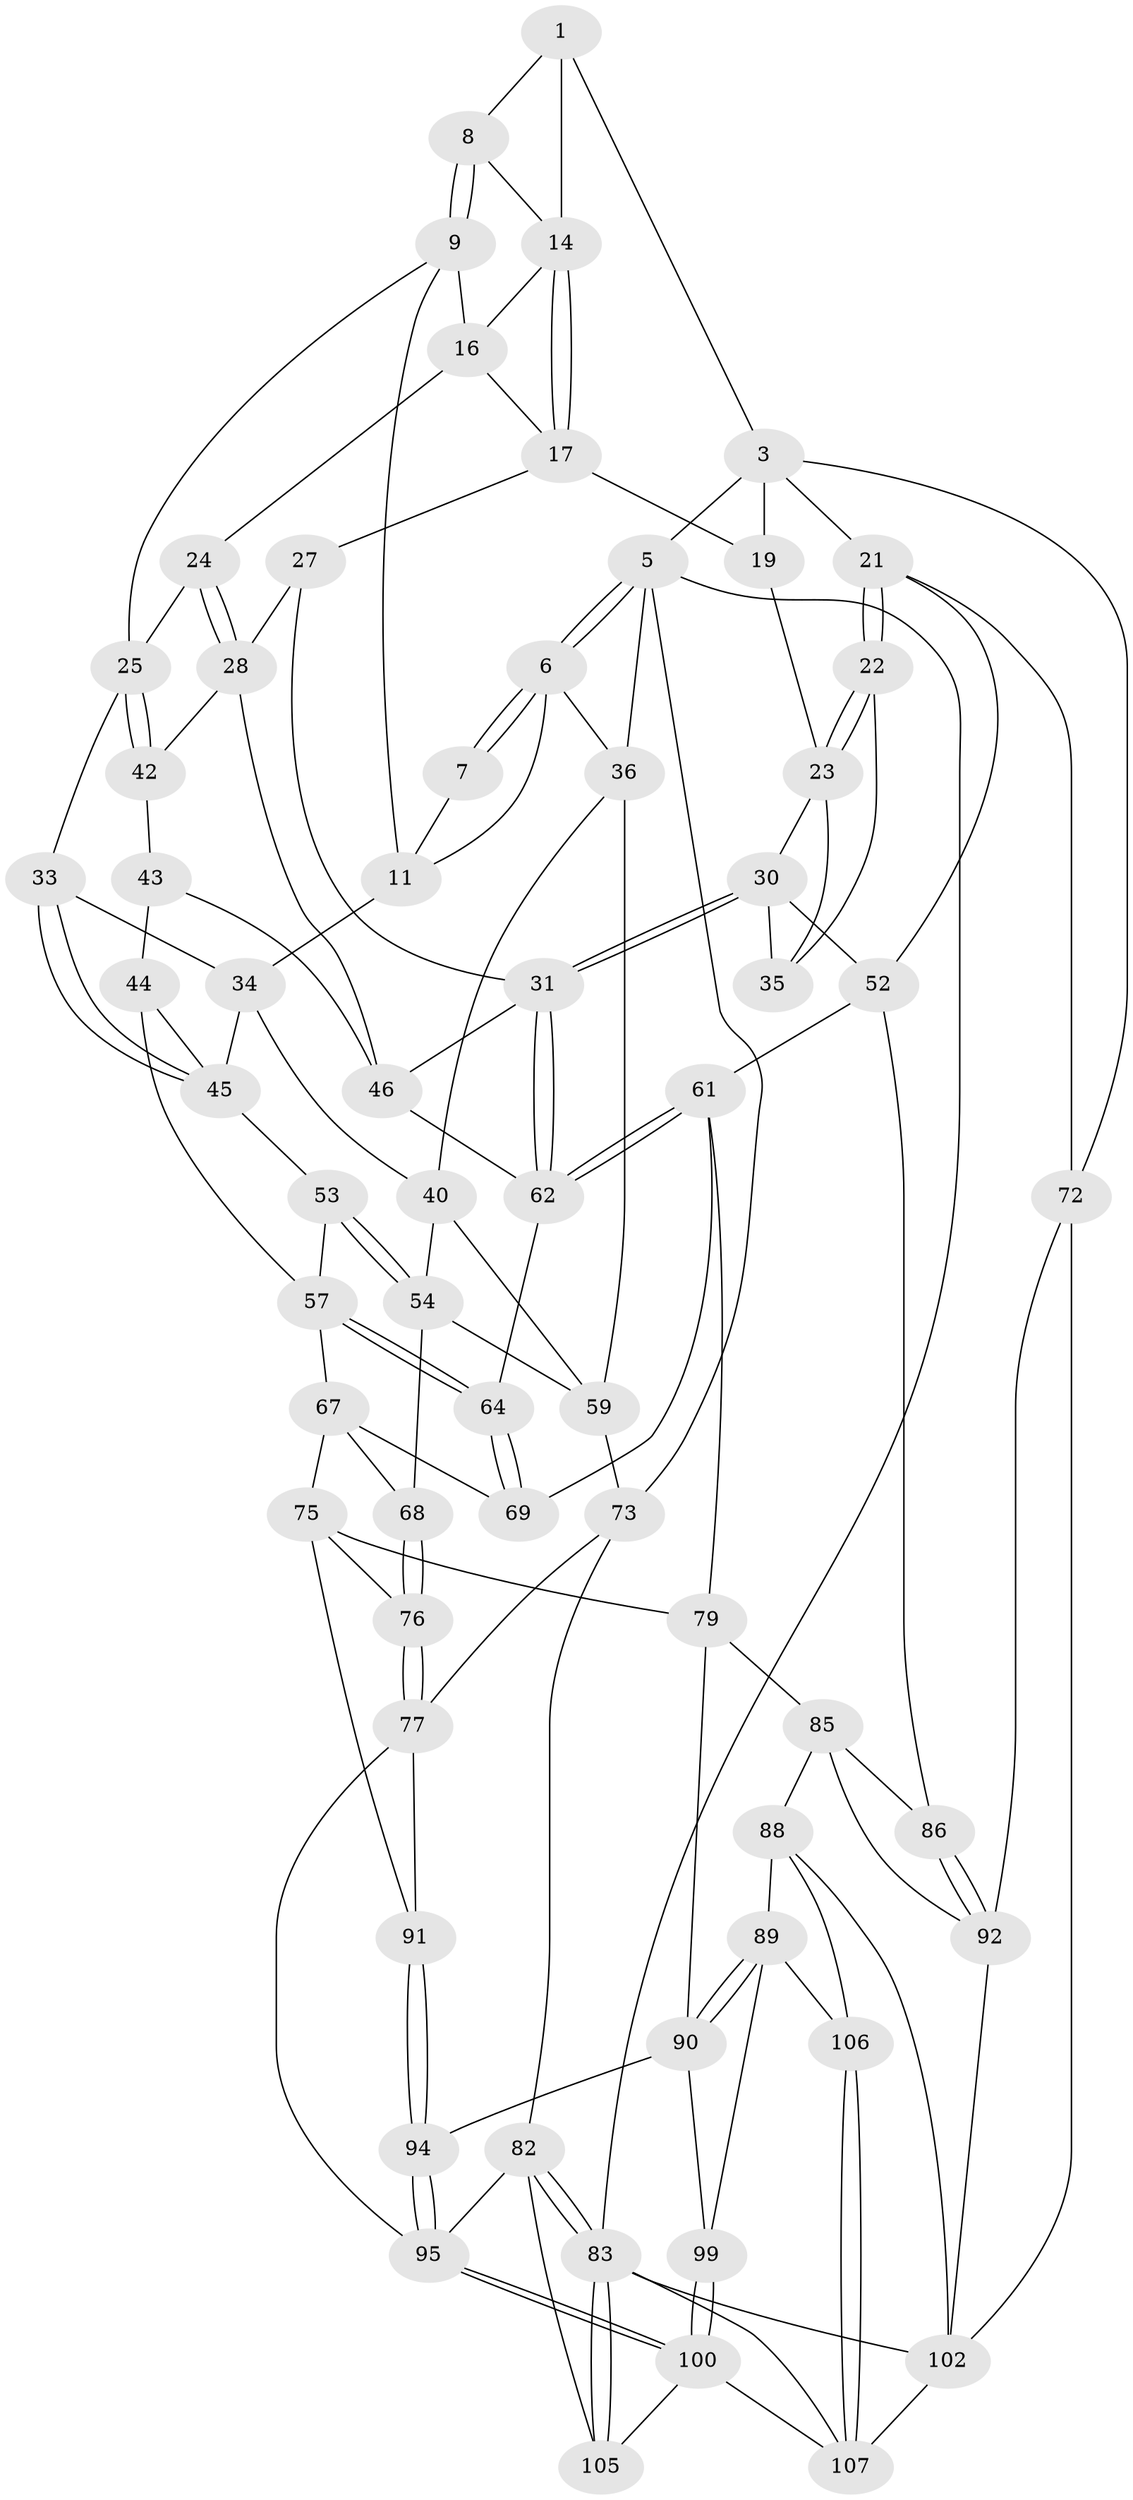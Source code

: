 // Generated by graph-tools (version 1.1) at 2025/52/02/27/25 19:52:41]
// undirected, 65 vertices, 146 edges
graph export_dot {
graph [start="1"]
  node [color=gray90,style=filled];
  1 [pos="+0.5179771608160773+0",super="+2"];
  3 [pos="+0.8907134020207669+0",super="+4"];
  5 [pos="+0+0",super="+38"];
  6 [pos="+0+0",super="+13"];
  7 [pos="+0.2593282302578137+0"];
  8 [pos="+0.4867405989013382+0"];
  9 [pos="+0.3892010719913779+0.10762933754258053",super="+10"];
  11 [pos="+0.261267322400562+0",super="+12"];
  14 [pos="+0.5770265210302993+0.06298323363731397",super="+15"];
  16 [pos="+0.5104634255750665+0.10454818952363815",super="+18"];
  17 [pos="+0.5787254456387113+0.13957675042124934",super="+20"];
  19 [pos="+0.8048752784061461+0"];
  21 [pos="+1+0.11539537628051814",super="+51"];
  22 [pos="+1+0.22018972798075287"];
  23 [pos="+0.8311216659712346+0.1751280202698439",super="+29"];
  24 [pos="+0.512434508779233+0.19721796571876207"];
  25 [pos="+0.45438348076131696+0.21952276017543343",super="+26"];
  27 [pos="+0.6718232966572748+0.2310581669137777"];
  28 [pos="+0.5692297459202336+0.25653796059672795",super="+41"];
  30 [pos="+0.7643343135001743+0.31284189514296845",super="+47"];
  31 [pos="+0.7405267024287601+0.33151924695212603",super="+32"];
  33 [pos="+0.3239055972994422+0.19865516231552682"];
  34 [pos="+0.2781043199426498+0.19716821000289383",super="+39"];
  35 [pos="+0.951757344768201+0.2635329181605352"];
  36 [pos="+0+0.24409785847425394",super="+37"];
  40 [pos="+0.18671434548635507+0.32659420696038965",super="+55"];
  42 [pos="+0.49090990432401443+0.29067035717696826"];
  43 [pos="+0.45407389396507386+0.3209603486663942",super="+49"];
  44 [pos="+0.38618953138677614+0.3358797855381645",super="+56"];
  45 [pos="+0.3418494376110469+0.27979233142885007",super="+50"];
  46 [pos="+0.5387392941914386+0.33516460842867163",super="+48"];
  52 [pos="+0.9314321236233868+0.5708179356171785",super="+60"];
  53 [pos="+0.2760169732840221+0.4138466041666701"];
  54 [pos="+0.20012028783190017+0.4643862516694416",super="+65"];
  57 [pos="+0.4063416963258053+0.41997050001086833",super="+58"];
  59 [pos="+0+0.38258239574410735",super="+66"];
  61 [pos="+0.826440065909082+0.5192823001766372",super="+71"];
  62 [pos="+0.7468606257775499+0.40805376306978075",super="+63"];
  64 [pos="+0.5363616845750128+0.5222042585307789"];
  67 [pos="+0.3548814217150128+0.5513437469841402",super="+70"];
  68 [pos="+0.19515407773282198+0.550166599518701"];
  69 [pos="+0.5321991583572696+0.5501973936309649"];
  72 [pos="+1+0.7088703549566723"];
  73 [pos="+0.07370687372741885+0.634516583866066",super="+74"];
  75 [pos="+0.3799772100321765+0.6520846619143461",super="+81"];
  76 [pos="+0.2550899762851406+0.6750053888136981"];
  77 [pos="+0.21584722836631676+0.7515401000919214",super="+78"];
  79 [pos="+0.5671061309246733+0.613737246547272",super="+80"];
  82 [pos="+0+0.6678142152323979",super="+98"];
  83 [pos="+0+1",super="+84"];
  85 [pos="+0.6201033227729025+0.6406184639334638",super="+87"];
  86 [pos="+0.7587880628071204+0.6328910479636122"];
  88 [pos="+0.5763023080891957+0.8265713419991498",super="+103"];
  89 [pos="+0.48921432565368816+0.8117652210943651",super="+101"];
  90 [pos="+0.47199376338363824+0.7927408611015029",super="+97"];
  91 [pos="+0.28752491395171315+0.788477095722926"];
  92 [pos="+0.7011197939469065+0.814616519199017",super="+93"];
  94 [pos="+0.2894737697187915+0.8218423100427817"];
  95 [pos="+0.23425661454883048+0.903226139089555",super="+96"];
  99 [pos="+0.32922617692643996+0.9211693819480997"];
  100 [pos="+0.25448502528302414+0.981347651607937",super="+104"];
  102 [pos="+0.7507304721443371+1",super="+109"];
  105 [pos="+0.10409966972524284+0.851612932914015"];
  106 [pos="+0.4756702280194293+1"];
  107 [pos="+0.4758798981175121+1",super="+108"];
  1 -- 8;
  1 -- 3;
  1 -- 14;
  3 -- 19;
  3 -- 72;
  3 -- 5;
  3 -- 21;
  5 -- 6;
  5 -- 6;
  5 -- 83;
  5 -- 73;
  5 -- 36;
  6 -- 7;
  6 -- 7;
  6 -- 11;
  6 -- 36;
  7 -- 11;
  8 -- 9;
  8 -- 9;
  8 -- 14;
  9 -- 16;
  9 -- 11;
  9 -- 25;
  11 -- 34;
  14 -- 17;
  14 -- 17;
  14 -- 16;
  16 -- 17;
  16 -- 24;
  17 -- 27;
  17 -- 19;
  19 -- 23;
  21 -- 22;
  21 -- 22;
  21 -- 72;
  21 -- 52;
  22 -- 23;
  22 -- 23;
  22 -- 35;
  23 -- 35;
  23 -- 30;
  24 -- 25;
  24 -- 28;
  24 -- 28;
  25 -- 42;
  25 -- 42;
  25 -- 33;
  27 -- 28;
  27 -- 31;
  28 -- 42;
  28 -- 46;
  30 -- 31;
  30 -- 31;
  30 -- 35;
  30 -- 52;
  31 -- 62;
  31 -- 62;
  31 -- 46;
  33 -- 34;
  33 -- 45;
  33 -- 45;
  34 -- 40;
  34 -- 45;
  36 -- 40;
  36 -- 59;
  40 -- 59;
  40 -- 54;
  42 -- 43;
  43 -- 44 [weight=2];
  43 -- 46;
  44 -- 45;
  44 -- 57;
  45 -- 53;
  46 -- 62;
  52 -- 61;
  52 -- 86;
  53 -- 54;
  53 -- 54;
  53 -- 57;
  54 -- 59;
  54 -- 68;
  57 -- 64;
  57 -- 64;
  57 -- 67;
  59 -- 73;
  61 -- 62;
  61 -- 62;
  61 -- 69;
  61 -- 79;
  62 -- 64;
  64 -- 69;
  64 -- 69;
  67 -- 68;
  67 -- 75;
  67 -- 69;
  68 -- 76;
  68 -- 76;
  72 -- 92;
  72 -- 102;
  73 -- 77;
  73 -- 82;
  75 -- 76;
  75 -- 91;
  75 -- 79;
  76 -- 77;
  76 -- 77;
  77 -- 91;
  77 -- 95;
  79 -- 85;
  79 -- 90;
  82 -- 83;
  82 -- 83;
  82 -- 105;
  82 -- 95;
  83 -- 105;
  83 -- 105;
  83 -- 102;
  83 -- 107;
  85 -- 86;
  85 -- 88;
  85 -- 92;
  86 -- 92;
  86 -- 92;
  88 -- 89;
  88 -- 106;
  88 -- 102;
  89 -- 90;
  89 -- 90;
  89 -- 106;
  89 -- 99;
  90 -- 99;
  90 -- 94;
  91 -- 94;
  91 -- 94;
  92 -- 102;
  94 -- 95;
  94 -- 95;
  95 -- 100;
  95 -- 100;
  99 -- 100;
  99 -- 100;
  100 -- 105;
  100 -- 107;
  102 -- 107;
  106 -- 107;
  106 -- 107;
}
